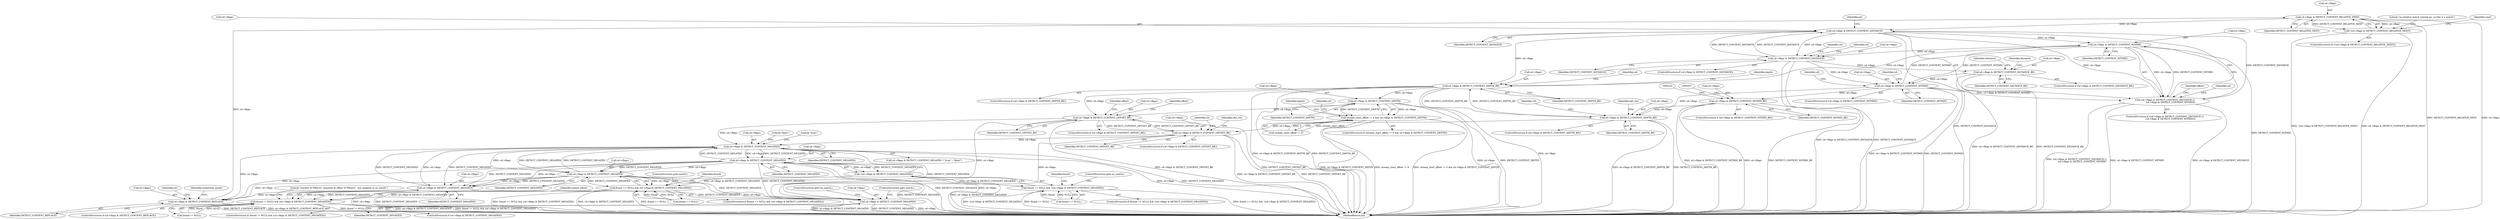 digraph "1_suricata_47afc577ff763150f9b47f10331f5ef9eb847a57@del" {
"1000774" [label="(Call,cd->flags & DETECT_CONTENT_RELATIVE_NEXT)"];
"1000746" [label="(Call,cd->flags & DETECT_CONTENT_REPLACE)"];
"1000661" [label="(Call,cd->flags & DETECT_CONTENT_NEGATED)"];
"1000569" [label="(Call,cd->flags & DETECT_CONTENT_OFFSET_BE)"];
"1000541" [label="(Call,cd->flags & DETECT_CONTENT_DEPTH)"];
"1000507" [label="(Call,cd->flags & DETECT_CONTENT_DEPTH_BE)"];
"1000247" [label="(Call,cd->flags & DETECT_CONTENT_WITHIN)"];
"1000242" [label="(Call,cd->flags & DETECT_CONTENT_DISTANCE)"];
"1000774" [label="(Call,cd->flags & DETECT_CONTENT_RELATIVE_NEXT)"];
"1000266" [label="(Call,cd->flags & DETECT_CONTENT_DISTANCE)"];
"1000307" [label="(Call,cd->flags & DETECT_CONTENT_WITHIN)"];
"1000273" [label="(Call,cd->flags & DETECT_CONTENT_DISTANCE_BE)"];
"1000409" [label="(Call,cd->flags & DETECT_CONTENT_DEPTH_BE)"];
"1000314" [label="(Call,cd->flags & DETECT_CONTENT_WITHIN_BE)"];
"1000465" [label="(Call,cd->flags & DETECT_CONTENT_OFFSET_BE)"];
"1000674" [label="(Call,cd->flags & DETECT_CONTENT_NEGATED)"];
"1000700" [label="(Call,cd->flags & DETECT_CONTENT_NEGATED)"];
"1000687" [label="(Call,cd->flags & DETECT_CONTENT_NEGATED)"];
"1000241" [label="(Call,(cd->flags & DETECT_CONTENT_DISTANCE) ||\n                (cd->flags & DETECT_CONTENT_WITHIN))"];
"1000616" [label="(Call,cd->flags & DETECT_CONTENT_NEGATED)"];
"1000673" [label="(Call,!(cd->flags & DETECT_CONTENT_NEGATED))"];
"1000669" [label="(Call,found == NULL && !(cd->flags & DETECT_CONTENT_NEGATED))"];
"1000683" [label="(Call,found == NULL && (cd->flags & DETECT_CONTENT_NEGATED))"];
"1000696" [label="(Call,found != NULL && (cd->flags & DETECT_CONTENT_NEGATED))"];
"1000773" [label="(Call,!(cd->flags & DETECT_CONTENT_RELATIVE_NEXT))"];
"1000537" [label="(Call,stream_start_offset != 0 && cd->flags & DETECT_CONTENT_DEPTH)"];
"1000410" [label="(Call,cd->flags)"];
"1000750" [label="(Identifier,DETECT_CONTENT_REPLACE)"];
"1000275" [label="(Identifier,cd)"];
"1000668" [label="(ControlStructure,if (found == NULL && !(cd->flags & DETECT_CONTENT_NEGATED)))"];
"1000570" [label="(Call,cd->flags)"];
"1000247" [label="(Call,cd->flags & DETECT_CONTENT_WITHIN)"];
"1000511" [label="(Identifier,DETECT_CONTENT_DEPTH_BE)"];
"1000313" [label="(ControlStructure,if (cd->flags & DETECT_CONTENT_WITHIN_BE))"];
"1000536" [label="(ControlStructure,if (stream_start_offset != 0 && cd->flags & DETECT_CONTENT_DEPTH))"];
"1000240" [label="(ControlStructure,if ((cd->flags & DETECT_CONTENT_DISTANCE) ||\n                (cd->flags & DETECT_CONTENT_WITHIN)))"];
"1000773" [label="(Call,!(cd->flags & DETECT_CONTENT_RELATIVE_NEXT))"];
"1000687" [label="(Call,cd->flags & DETECT_CONTENT_NEGATED)"];
"1000514" [label="(Identifier,depth)"];
"1000698" [label="(Identifier,found)"];
"1000569" [label="(Call,cd->flags & DETECT_CONTENT_OFFSET_BE)"];
"1000306" [label="(ControlStructure,if (cd->flags & DETECT_CONTENT_WITHIN))"];
"1000772" [label="(ControlStructure,if (!(cd->flags & DETECT_CONTENT_RELATIVE_NEXT)))"];
"1000682" [label="(ControlStructure,if (found == NULL && (cd->flags & DETECT_CONTENT_NEGATED)))"];
"1000775" [label="(Call,cd->flags)"];
"1000746" [label="(Call,cd->flags & DETECT_CONTENT_REPLACE)"];
"1000615" [label="(ControlStructure,if (cd->flags & DETECT_CONTENT_NEGATED))"];
"1000266" [label="(Call,cd->flags & DETECT_CONTENT_DISTANCE)"];
"1000697" [label="(Call,found != NULL)"];
"1000781" [label="(Literal,\"no relative match coming up, so this is a match\")"];
"1000469" [label="(Identifier,DETECT_CONTENT_OFFSET_BE)"];
"1000678" [label="(Identifier,DETECT_CONTENT_NEGATED)"];
"1000307" [label="(Call,cd->flags & DETECT_CONTENT_WITHIN)"];
"1000291" [label="(Identifier,distance)"];
"1000617" [label="(Call,cd->flags)"];
"1000573" [label="(Identifier,DETECT_CONTENT_OFFSET_BE)"];
"1000475" [label="(Identifier,det_ctx)"];
"1000701" [label="(Call,cd->flags)"];
"1000272" [label="(ControlStructure,if (cd->flags & DETECT_CONTENT_DISTANCE_BE))"];
"1000315" [label="(Call,cd->flags)"];
"1000754" [label="(Identifier,inspection_mode)"];
"1000774" [label="(Call,cd->flags & DETECT_CONTENT_RELATIVE_NEXT)"];
"1000464" [label="(ControlStructure,if (cd->flags & DETECT_CONTENT_OFFSET_BE))"];
"1000549" [label="(Identifier,depth)"];
"1000622" [label="(ControlStructure,goto match;)"];
"1000243" [label="(Call,cd->flags)"];
"1000684" [label="(Call,found == NULL)"];
"1000309" [label="(Identifier,cd)"];
"1000318" [label="(Identifier,DETECT_CONTENT_WITHIN_BE)"];
"1000273" [label="(Call,cd->flags & DETECT_CONTENT_DISTANCE_BE)"];
"1000665" [label="(Identifier,DETECT_CONTENT_NEGATED)"];
"1000241" [label="(Call,(cd->flags & DETECT_CONTENT_DISTANCE) ||\n                (cd->flags & DETECT_CONTENT_WITHIN))"];
"1000249" [label="(Identifier,cd)"];
"1000685" [label="(Identifier,found)"];
"1000308" [label="(Call,cd->flags)"];
"1000408" [label="(ControlStructure,if (cd->flags & DETECT_CONTENT_DEPTH_BE))"];
"1000542" [label="(Call,cd->flags)"];
"1000506" [label="(ControlStructure,if (cd->flags & DETECT_CONTENT_DEPTH_BE))"];
"1000541" [label="(Call,cd->flags & DETECT_CONTENT_DEPTH)"];
"1000674" [label="(Call,cd->flags & DETECT_CONTENT_NEGATED)"];
"1000545" [label="(Identifier,DETECT_CONTENT_DEPTH)"];
"1000660" [label="(Call,cd->flags & DETECT_CONTENT_NEGATED ? \"true\" : \"false\")"];
"1000695" [label="(ControlStructure,if (found != NULL && (cd->flags & DETECT_CONTENT_NEGATED)))"];
"1000466" [label="(Call,cd->flags)"];
"1000248" [label="(Call,cd->flags)"];
"1000675" [label="(Call,cd->flags)"];
"1000724" [label="(Identifier,match_offset)"];
"1000280" [label="(Identifier,distance)"];
"1000411" [label="(Identifier,cd)"];
"1000670" [label="(Call,found == NULL)"];
"1000785" [label="(Identifier,smd)"];
"1000683" [label="(Call,found == NULL && (cd->flags & DETECT_CONTENT_NEGATED))"];
"1000669" [label="(Call,found == NULL && !(cd->flags & DETECT_CONTENT_NEGATED))"];
"1000254" [label="(Identifier,offset)"];
"1000465" [label="(Call,cd->flags & DETECT_CONTENT_OFFSET_BE)"];
"1000667" [label="(Literal,\"false\")"];
"1000265" [label="(ControlStructure,if (cd->flags & DETECT_CONTENT_DISTANCE))"];
"1000620" [label="(Identifier,DETECT_CONTENT_NEGATED)"];
"1000745" [label="(ControlStructure,if (cd->flags & DETECT_CONTENT_REPLACE))"];
"1000747" [label="(Call,cd->flags)"];
"1000707" [label="(Literal,\"content %\"PRIu32\" matched at offset %\"PRIu32\", but negated so no match\")"];
"1000625" [label="(ControlStructure,goto no_match;)"];
"1000575" [label="(Identifier,offset)"];
"1000409" [label="(Call,cd->flags & DETECT_CONTENT_DEPTH_BE)"];
"1000666" [label="(Literal,\"true\")"];
"1000267" [label="(Call,cd->flags)"];
"1000444" [label="(Identifier,cd)"];
"1000509" [label="(Identifier,cd)"];
"1000661" [label="(Call,cd->flags & DETECT_CONTENT_NEGATED)"];
"1000314" [label="(Call,cd->flags & DETECT_CONTENT_WITHIN_BE)"];
"1000571" [label="(Identifier,cd)"];
"1000585" [label="(Identifier,offset)"];
"1000616" [label="(Call,cd->flags & DETECT_CONTENT_NEGATED)"];
"1000495" [label="(Identifier,cd)"];
"1000251" [label="(Identifier,DETECT_CONTENT_WITHIN)"];
"1000420" [label="(Identifier,det_ctx)"];
"1000270" [label="(Identifier,DETECT_CONTENT_DISTANCE)"];
"1000680" [label="(ControlStructure,goto no_match;)"];
"1000413" [label="(Identifier,DETECT_CONTENT_DEPTH_BE)"];
"1000693" [label="(ControlStructure,goto match;)"];
"1000507" [label="(Call,cd->flags & DETECT_CONTENT_DEPTH_BE)"];
"1000538" [label="(Call,stream_start_offset != 0)"];
"1000527" [label="(Identifier,cd)"];
"1000246" [label="(Identifier,DETECT_CONTENT_DISTANCE)"];
"1000696" [label="(Call,found != NULL && (cd->flags & DETECT_CONTENT_NEGATED))"];
"1000508" [label="(Call,cd->flags)"];
"1000274" [label="(Call,cd->flags)"];
"1000691" [label="(Identifier,DETECT_CONTENT_NEGATED)"];
"1000673" [label="(Call,!(cd->flags & DETECT_CONTENT_NEGATED))"];
"1000537" [label="(Call,stream_start_offset != 0 && cd->flags & DETECT_CONTENT_DEPTH)"];
"1000688" [label="(Call,cd->flags)"];
"1000277" [label="(Identifier,DETECT_CONTENT_DISTANCE_BE)"];
"1000316" [label="(Identifier,cd)"];
"1001542" [label="(MethodReturn,int)"];
"1000778" [label="(Identifier,DETECT_CONTENT_RELATIVE_NEXT)"];
"1000242" [label="(Call,cd->flags & DETECT_CONTENT_DISTANCE)"];
"1000311" [label="(Identifier,DETECT_CONTENT_WITHIN)"];
"1000568" [label="(ControlStructure,if (cd->flags & DETECT_CONTENT_OFFSET_BE))"];
"1000700" [label="(Call,cd->flags & DETECT_CONTENT_NEGATED)"];
"1000704" [label="(Identifier,DETECT_CONTENT_NEGATED)"];
"1000776" [label="(Identifier,cd)"];
"1000662" [label="(Call,cd->flags)"];
"1000774" -> "1000773"  [label="AST: "];
"1000774" -> "1000778"  [label="CFG: "];
"1000775" -> "1000774"  [label="AST: "];
"1000778" -> "1000774"  [label="AST: "];
"1000773" -> "1000774"  [label="CFG: "];
"1000774" -> "1001542"  [label="DDG: DETECT_CONTENT_RELATIVE_NEXT"];
"1000774" -> "1001542"  [label="DDG: cd->flags"];
"1000774" -> "1000242"  [label="DDG: cd->flags"];
"1000774" -> "1000773"  [label="DDG: cd->flags"];
"1000774" -> "1000773"  [label="DDG: DETECT_CONTENT_RELATIVE_NEXT"];
"1000746" -> "1000774"  [label="DDG: cd->flags"];
"1000746" -> "1000745"  [label="AST: "];
"1000746" -> "1000750"  [label="CFG: "];
"1000747" -> "1000746"  [label="AST: "];
"1000750" -> "1000746"  [label="AST: "];
"1000754" -> "1000746"  [label="CFG: "];
"1000776" -> "1000746"  [label="CFG: "];
"1000746" -> "1001542"  [label="DDG: DETECT_CONTENT_REPLACE"];
"1000746" -> "1001542"  [label="DDG: cd->flags & DETECT_CONTENT_REPLACE"];
"1000661" -> "1000746"  [label="DDG: cd->flags"];
"1000700" -> "1000746"  [label="DDG: cd->flags"];
"1000674" -> "1000746"  [label="DDG: cd->flags"];
"1000687" -> "1000746"  [label="DDG: cd->flags"];
"1000661" -> "1000660"  [label="AST: "];
"1000661" -> "1000665"  [label="CFG: "];
"1000662" -> "1000661"  [label="AST: "];
"1000665" -> "1000661"  [label="AST: "];
"1000666" -> "1000661"  [label="CFG: "];
"1000667" -> "1000661"  [label="CFG: "];
"1000661" -> "1001542"  [label="DDG: cd->flags"];
"1000661" -> "1001542"  [label="DDG: DETECT_CONTENT_NEGATED"];
"1000661" -> "1000616"  [label="DDG: DETECT_CONTENT_NEGATED"];
"1000569" -> "1000661"  [label="DDG: cd->flags"];
"1000465" -> "1000661"  [label="DDG: cd->flags"];
"1000674" -> "1000661"  [label="DDG: DETECT_CONTENT_NEGATED"];
"1000700" -> "1000661"  [label="DDG: DETECT_CONTENT_NEGATED"];
"1000687" -> "1000661"  [label="DDG: DETECT_CONTENT_NEGATED"];
"1000661" -> "1000674"  [label="DDG: cd->flags"];
"1000661" -> "1000674"  [label="DDG: DETECT_CONTENT_NEGATED"];
"1000661" -> "1000687"  [label="DDG: cd->flags"];
"1000661" -> "1000687"  [label="DDG: DETECT_CONTENT_NEGATED"];
"1000661" -> "1000700"  [label="DDG: cd->flags"];
"1000661" -> "1000700"  [label="DDG: DETECT_CONTENT_NEGATED"];
"1000569" -> "1000568"  [label="AST: "];
"1000569" -> "1000573"  [label="CFG: "];
"1000570" -> "1000569"  [label="AST: "];
"1000573" -> "1000569"  [label="AST: "];
"1000575" -> "1000569"  [label="CFG: "];
"1000585" -> "1000569"  [label="CFG: "];
"1000569" -> "1001542"  [label="DDG: cd->flags & DETECT_CONTENT_OFFSET_BE"];
"1000569" -> "1001542"  [label="DDG: DETECT_CONTENT_OFFSET_BE"];
"1000569" -> "1000465"  [label="DDG: DETECT_CONTENT_OFFSET_BE"];
"1000541" -> "1000569"  [label="DDG: cd->flags"];
"1000507" -> "1000569"  [label="DDG: cd->flags"];
"1000465" -> "1000569"  [label="DDG: DETECT_CONTENT_OFFSET_BE"];
"1000569" -> "1000616"  [label="DDG: cd->flags"];
"1000541" -> "1000537"  [label="AST: "];
"1000541" -> "1000545"  [label="CFG: "];
"1000542" -> "1000541"  [label="AST: "];
"1000545" -> "1000541"  [label="AST: "];
"1000537" -> "1000541"  [label="CFG: "];
"1000541" -> "1001542"  [label="DDG: cd->flags"];
"1000541" -> "1001542"  [label="DDG: DETECT_CONTENT_DEPTH"];
"1000541" -> "1000537"  [label="DDG: cd->flags"];
"1000541" -> "1000537"  [label="DDG: DETECT_CONTENT_DEPTH"];
"1000507" -> "1000541"  [label="DDG: cd->flags"];
"1000507" -> "1000506"  [label="AST: "];
"1000507" -> "1000511"  [label="CFG: "];
"1000508" -> "1000507"  [label="AST: "];
"1000511" -> "1000507"  [label="AST: "];
"1000514" -> "1000507"  [label="CFG: "];
"1000527" -> "1000507"  [label="CFG: "];
"1000507" -> "1001542"  [label="DDG: cd->flags & DETECT_CONTENT_DEPTH_BE"];
"1000507" -> "1001542"  [label="DDG: DETECT_CONTENT_DEPTH_BE"];
"1000507" -> "1001542"  [label="DDG: cd->flags"];
"1000507" -> "1000409"  [label="DDG: DETECT_CONTENT_DEPTH_BE"];
"1000247" -> "1000507"  [label="DDG: cd->flags"];
"1000242" -> "1000507"  [label="DDG: cd->flags"];
"1000409" -> "1000507"  [label="DDG: DETECT_CONTENT_DEPTH_BE"];
"1000247" -> "1000241"  [label="AST: "];
"1000247" -> "1000251"  [label="CFG: "];
"1000248" -> "1000247"  [label="AST: "];
"1000251" -> "1000247"  [label="AST: "];
"1000241" -> "1000247"  [label="CFG: "];
"1000247" -> "1001542"  [label="DDG: DETECT_CONTENT_WITHIN"];
"1000247" -> "1000241"  [label="DDG: cd->flags"];
"1000247" -> "1000241"  [label="DDG: DETECT_CONTENT_WITHIN"];
"1000242" -> "1000247"  [label="DDG: cd->flags"];
"1000307" -> "1000247"  [label="DDG: DETECT_CONTENT_WITHIN"];
"1000247" -> "1000266"  [label="DDG: cd->flags"];
"1000247" -> "1000307"  [label="DDG: DETECT_CONTENT_WITHIN"];
"1000242" -> "1000241"  [label="AST: "];
"1000242" -> "1000246"  [label="CFG: "];
"1000243" -> "1000242"  [label="AST: "];
"1000246" -> "1000242"  [label="AST: "];
"1000249" -> "1000242"  [label="CFG: "];
"1000241" -> "1000242"  [label="CFG: "];
"1000242" -> "1001542"  [label="DDG: DETECT_CONTENT_DISTANCE"];
"1000242" -> "1000241"  [label="DDG: cd->flags"];
"1000242" -> "1000241"  [label="DDG: DETECT_CONTENT_DISTANCE"];
"1000266" -> "1000242"  [label="DDG: DETECT_CONTENT_DISTANCE"];
"1000242" -> "1000266"  [label="DDG: cd->flags"];
"1000242" -> "1000266"  [label="DDG: DETECT_CONTENT_DISTANCE"];
"1000266" -> "1000265"  [label="AST: "];
"1000266" -> "1000270"  [label="CFG: "];
"1000267" -> "1000266"  [label="AST: "];
"1000270" -> "1000266"  [label="AST: "];
"1000275" -> "1000266"  [label="CFG: "];
"1000309" -> "1000266"  [label="CFG: "];
"1000266" -> "1001542"  [label="DDG: cd->flags & DETECT_CONTENT_DISTANCE"];
"1000266" -> "1001542"  [label="DDG: DETECT_CONTENT_DISTANCE"];
"1000266" -> "1000273"  [label="DDG: cd->flags"];
"1000266" -> "1000307"  [label="DDG: cd->flags"];
"1000307" -> "1000306"  [label="AST: "];
"1000307" -> "1000311"  [label="CFG: "];
"1000308" -> "1000307"  [label="AST: "];
"1000311" -> "1000307"  [label="AST: "];
"1000316" -> "1000307"  [label="CFG: "];
"1000411" -> "1000307"  [label="CFG: "];
"1000307" -> "1001542"  [label="DDG: DETECT_CONTENT_WITHIN"];
"1000307" -> "1001542"  [label="DDG: cd->flags & DETECT_CONTENT_WITHIN"];
"1000307" -> "1000241"  [label="DDG: cd->flags & DETECT_CONTENT_WITHIN"];
"1000273" -> "1000307"  [label="DDG: cd->flags"];
"1000307" -> "1000314"  [label="DDG: cd->flags"];
"1000307" -> "1000409"  [label="DDG: cd->flags"];
"1000273" -> "1000272"  [label="AST: "];
"1000273" -> "1000277"  [label="CFG: "];
"1000274" -> "1000273"  [label="AST: "];
"1000277" -> "1000273"  [label="AST: "];
"1000280" -> "1000273"  [label="CFG: "];
"1000291" -> "1000273"  [label="CFG: "];
"1000273" -> "1001542"  [label="DDG: cd->flags & DETECT_CONTENT_DISTANCE_BE"];
"1000273" -> "1001542"  [label="DDG: DETECT_CONTENT_DISTANCE_BE"];
"1000409" -> "1000408"  [label="AST: "];
"1000409" -> "1000413"  [label="CFG: "];
"1000410" -> "1000409"  [label="AST: "];
"1000413" -> "1000409"  [label="AST: "];
"1000420" -> "1000409"  [label="CFG: "];
"1000444" -> "1000409"  [label="CFG: "];
"1000409" -> "1001542"  [label="DDG: cd->flags & DETECT_CONTENT_DEPTH_BE"];
"1000409" -> "1001542"  [label="DDG: DETECT_CONTENT_DEPTH_BE"];
"1000314" -> "1000409"  [label="DDG: cd->flags"];
"1000409" -> "1000465"  [label="DDG: cd->flags"];
"1000314" -> "1000313"  [label="AST: "];
"1000314" -> "1000318"  [label="CFG: "];
"1000315" -> "1000314"  [label="AST: "];
"1000318" -> "1000314"  [label="AST: "];
"1000323" -> "1000314"  [label="CFG: "];
"1000357" -> "1000314"  [label="CFG: "];
"1000314" -> "1001542"  [label="DDG: cd->flags"];
"1000314" -> "1001542"  [label="DDG: DETECT_CONTENT_WITHIN_BE"];
"1000314" -> "1001542"  [label="DDG: cd->flags & DETECT_CONTENT_WITHIN_BE"];
"1000465" -> "1000464"  [label="AST: "];
"1000465" -> "1000469"  [label="CFG: "];
"1000466" -> "1000465"  [label="AST: "];
"1000469" -> "1000465"  [label="AST: "];
"1000475" -> "1000465"  [label="CFG: "];
"1000495" -> "1000465"  [label="CFG: "];
"1000465" -> "1001542"  [label="DDG: cd->flags & DETECT_CONTENT_OFFSET_BE"];
"1000465" -> "1001542"  [label="DDG: DETECT_CONTENT_OFFSET_BE"];
"1000465" -> "1000616"  [label="DDG: cd->flags"];
"1000674" -> "1000673"  [label="AST: "];
"1000674" -> "1000678"  [label="CFG: "];
"1000675" -> "1000674"  [label="AST: "];
"1000678" -> "1000674"  [label="AST: "];
"1000673" -> "1000674"  [label="CFG: "];
"1000674" -> "1001542"  [label="DDG: DETECT_CONTENT_NEGATED"];
"1000674" -> "1001542"  [label="DDG: cd->flags"];
"1000674" -> "1000616"  [label="DDG: DETECT_CONTENT_NEGATED"];
"1000674" -> "1000673"  [label="DDG: cd->flags"];
"1000674" -> "1000673"  [label="DDG: DETECT_CONTENT_NEGATED"];
"1000674" -> "1000687"  [label="DDG: cd->flags"];
"1000674" -> "1000687"  [label="DDG: DETECT_CONTENT_NEGATED"];
"1000674" -> "1000700"  [label="DDG: cd->flags"];
"1000674" -> "1000700"  [label="DDG: DETECT_CONTENT_NEGATED"];
"1000700" -> "1000696"  [label="AST: "];
"1000700" -> "1000704"  [label="CFG: "];
"1000701" -> "1000700"  [label="AST: "];
"1000704" -> "1000700"  [label="AST: "];
"1000696" -> "1000700"  [label="CFG: "];
"1000700" -> "1001542"  [label="DDG: cd->flags"];
"1000700" -> "1001542"  [label="DDG: DETECT_CONTENT_NEGATED"];
"1000700" -> "1000616"  [label="DDG: DETECT_CONTENT_NEGATED"];
"1000700" -> "1000696"  [label="DDG: cd->flags"];
"1000700" -> "1000696"  [label="DDG: DETECT_CONTENT_NEGATED"];
"1000687" -> "1000700"  [label="DDG: cd->flags"];
"1000687" -> "1000700"  [label="DDG: DETECT_CONTENT_NEGATED"];
"1000687" -> "1000683"  [label="AST: "];
"1000687" -> "1000691"  [label="CFG: "];
"1000688" -> "1000687"  [label="AST: "];
"1000691" -> "1000687"  [label="AST: "];
"1000683" -> "1000687"  [label="CFG: "];
"1000687" -> "1001542"  [label="DDG: cd->flags"];
"1000687" -> "1001542"  [label="DDG: DETECT_CONTENT_NEGATED"];
"1000687" -> "1000616"  [label="DDG: DETECT_CONTENT_NEGATED"];
"1000687" -> "1000683"  [label="DDG: cd->flags"];
"1000687" -> "1000683"  [label="DDG: DETECT_CONTENT_NEGATED"];
"1000241" -> "1000240"  [label="AST: "];
"1000254" -> "1000241"  [label="CFG: "];
"1000509" -> "1000241"  [label="CFG: "];
"1000241" -> "1001542"  [label="DDG: cd->flags & DETECT_CONTENT_DISTANCE"];
"1000241" -> "1001542"  [label="DDG: (cd->flags & DETECT_CONTENT_DISTANCE) ||\n                (cd->flags & DETECT_CONTENT_WITHIN)"];
"1000241" -> "1001542"  [label="DDG: cd->flags & DETECT_CONTENT_WITHIN"];
"1000616" -> "1000615"  [label="AST: "];
"1000616" -> "1000620"  [label="CFG: "];
"1000617" -> "1000616"  [label="AST: "];
"1000620" -> "1000616"  [label="AST: "];
"1000622" -> "1000616"  [label="CFG: "];
"1000625" -> "1000616"  [label="CFG: "];
"1000616" -> "1001542"  [label="DDG: cd->flags"];
"1000616" -> "1001542"  [label="DDG: cd->flags & DETECT_CONTENT_NEGATED"];
"1000616" -> "1001542"  [label="DDG: DETECT_CONTENT_NEGATED"];
"1000673" -> "1000669"  [label="AST: "];
"1000669" -> "1000673"  [label="CFG: "];
"1000673" -> "1001542"  [label="DDG: cd->flags & DETECT_CONTENT_NEGATED"];
"1000673" -> "1000669"  [label="DDG: cd->flags & DETECT_CONTENT_NEGATED"];
"1000673" -> "1000683"  [label="DDG: cd->flags & DETECT_CONTENT_NEGATED"];
"1000669" -> "1000668"  [label="AST: "];
"1000669" -> "1000670"  [label="CFG: "];
"1000670" -> "1000669"  [label="AST: "];
"1000680" -> "1000669"  [label="CFG: "];
"1000685" -> "1000669"  [label="CFG: "];
"1000669" -> "1001542"  [label="DDG: found == NULL"];
"1000669" -> "1001542"  [label="DDG: found == NULL && !(cd->flags & DETECT_CONTENT_NEGATED)"];
"1000669" -> "1001542"  [label="DDG: !(cd->flags & DETECT_CONTENT_NEGATED)"];
"1000670" -> "1000669"  [label="DDG: found"];
"1000670" -> "1000669"  [label="DDG: NULL"];
"1000683" -> "1000682"  [label="AST: "];
"1000683" -> "1000684"  [label="CFG: "];
"1000684" -> "1000683"  [label="AST: "];
"1000693" -> "1000683"  [label="CFG: "];
"1000698" -> "1000683"  [label="CFG: "];
"1000683" -> "1001542"  [label="DDG: found == NULL"];
"1000683" -> "1001542"  [label="DDG: found == NULL && (cd->flags & DETECT_CONTENT_NEGATED)"];
"1000683" -> "1001542"  [label="DDG: cd->flags & DETECT_CONTENT_NEGATED"];
"1000684" -> "1000683"  [label="DDG: found"];
"1000684" -> "1000683"  [label="DDG: NULL"];
"1000683" -> "1000696"  [label="DDG: cd->flags & DETECT_CONTENT_NEGATED"];
"1000696" -> "1000695"  [label="AST: "];
"1000696" -> "1000697"  [label="CFG: "];
"1000697" -> "1000696"  [label="AST: "];
"1000707" -> "1000696"  [label="CFG: "];
"1000724" -> "1000696"  [label="CFG: "];
"1000696" -> "1001542"  [label="DDG: cd->flags & DETECT_CONTENT_NEGATED"];
"1000696" -> "1001542"  [label="DDG: found != NULL && (cd->flags & DETECT_CONTENT_NEGATED)"];
"1000696" -> "1001542"  [label="DDG: found != NULL"];
"1000697" -> "1000696"  [label="DDG: found"];
"1000697" -> "1000696"  [label="DDG: NULL"];
"1000773" -> "1000772"  [label="AST: "];
"1000781" -> "1000773"  [label="CFG: "];
"1000785" -> "1000773"  [label="CFG: "];
"1000773" -> "1001542"  [label="DDG: !(cd->flags & DETECT_CONTENT_RELATIVE_NEXT)"];
"1000773" -> "1001542"  [label="DDG: cd->flags & DETECT_CONTENT_RELATIVE_NEXT"];
"1000537" -> "1000536"  [label="AST: "];
"1000537" -> "1000538"  [label="CFG: "];
"1000538" -> "1000537"  [label="AST: "];
"1000549" -> "1000537"  [label="CFG: "];
"1000571" -> "1000537"  [label="CFG: "];
"1000537" -> "1001542"  [label="DDG: stream_start_offset != 0"];
"1000537" -> "1001542"  [label="DDG: stream_start_offset != 0 && cd->flags & DETECT_CONTENT_DEPTH"];
"1000537" -> "1001542"  [label="DDG: cd->flags & DETECT_CONTENT_DEPTH"];
"1000538" -> "1000537"  [label="DDG: stream_start_offset"];
"1000538" -> "1000537"  [label="DDG: 0"];
}
